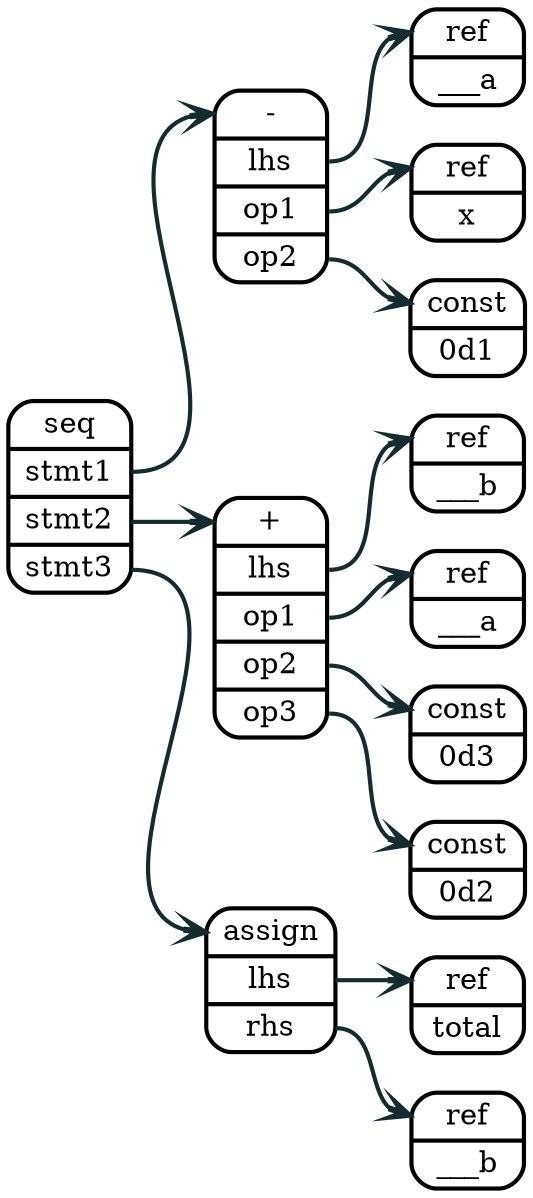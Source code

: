 digraph assign {
  rankdir=LR
  bgcolor="transparent"

  node [shape=record, style="rounded", penwidth = 2];
  edge [color="#142b30", arrowhead="vee", penwidth = 2];


  nodea0 [label = "<a> - | <l> lhs  | <r1> op1 | <r2> op2 "];
  nodea1 [label = "<a> ref   | <l> ___a"];
  nodea2 [label = "<a> ref   | <l> x"];
  nodea3 [label = "<a> const | <l> 0d1"];

  nodeb0 [label = "<a> + | <l> lhs  | <r1> op1 | <r2> op2 | <r3> op3 "];
  nodeb1 [label = "<a> ref   | <l> ___b"];
  nodeb2 [label = "<a> ref   | <l> ___a"];
  nodeb3 [label = "<a> const | <l> 0d3"];
  nodeb4 [label = "<a> const | <l> 0d2"];

  node5 [label = "<a> assign | <l> lhs  | <r> rhs"];
  node6 [label = "<a> ref   | <l> total"];
  node7 [label = "<a> ref   | <l> ___b"];

  node8 [label = "<a> seq | <s1> stmt1 | <s2> stmt2 | <s3> stmt3 "];

  node8:s1 -> nodea0:a;
  node8:s2 -> nodeb0:a;
  node8:s3 -> node5:a;

  nodea0:l -> nodea1:a;
  nodea0:r1 -> nodea2:a;
  nodea0:r2 -> nodea3:a;

  nodeb0:l -> nodeb1:a;
  nodeb0:r1 -> nodeb2:a;
  nodeb0:r2 -> nodeb3:a;
  nodeb0:r3 -> nodeb4:a;

  node5:l -> node6:a;
  node5:r -> node7:a;
}
